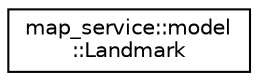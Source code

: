 digraph "Graphical Class Hierarchy"
{
 // LATEX_PDF_SIZE
  edge [fontname="Helvetica",fontsize="10",labelfontname="Helvetica",labelfontsize="10"];
  node [fontname="Helvetica",fontsize="10",shape=record];
  rankdir="LR";
  Node0 [label="map_service::model\l::Landmark",height=0.2,width=0.4,color="black", fillcolor="white", style="filled",URL="$structmap__service_1_1model_1_1Landmark.html",tooltip="Data structure representing a landmark in the railway environment."];
}
